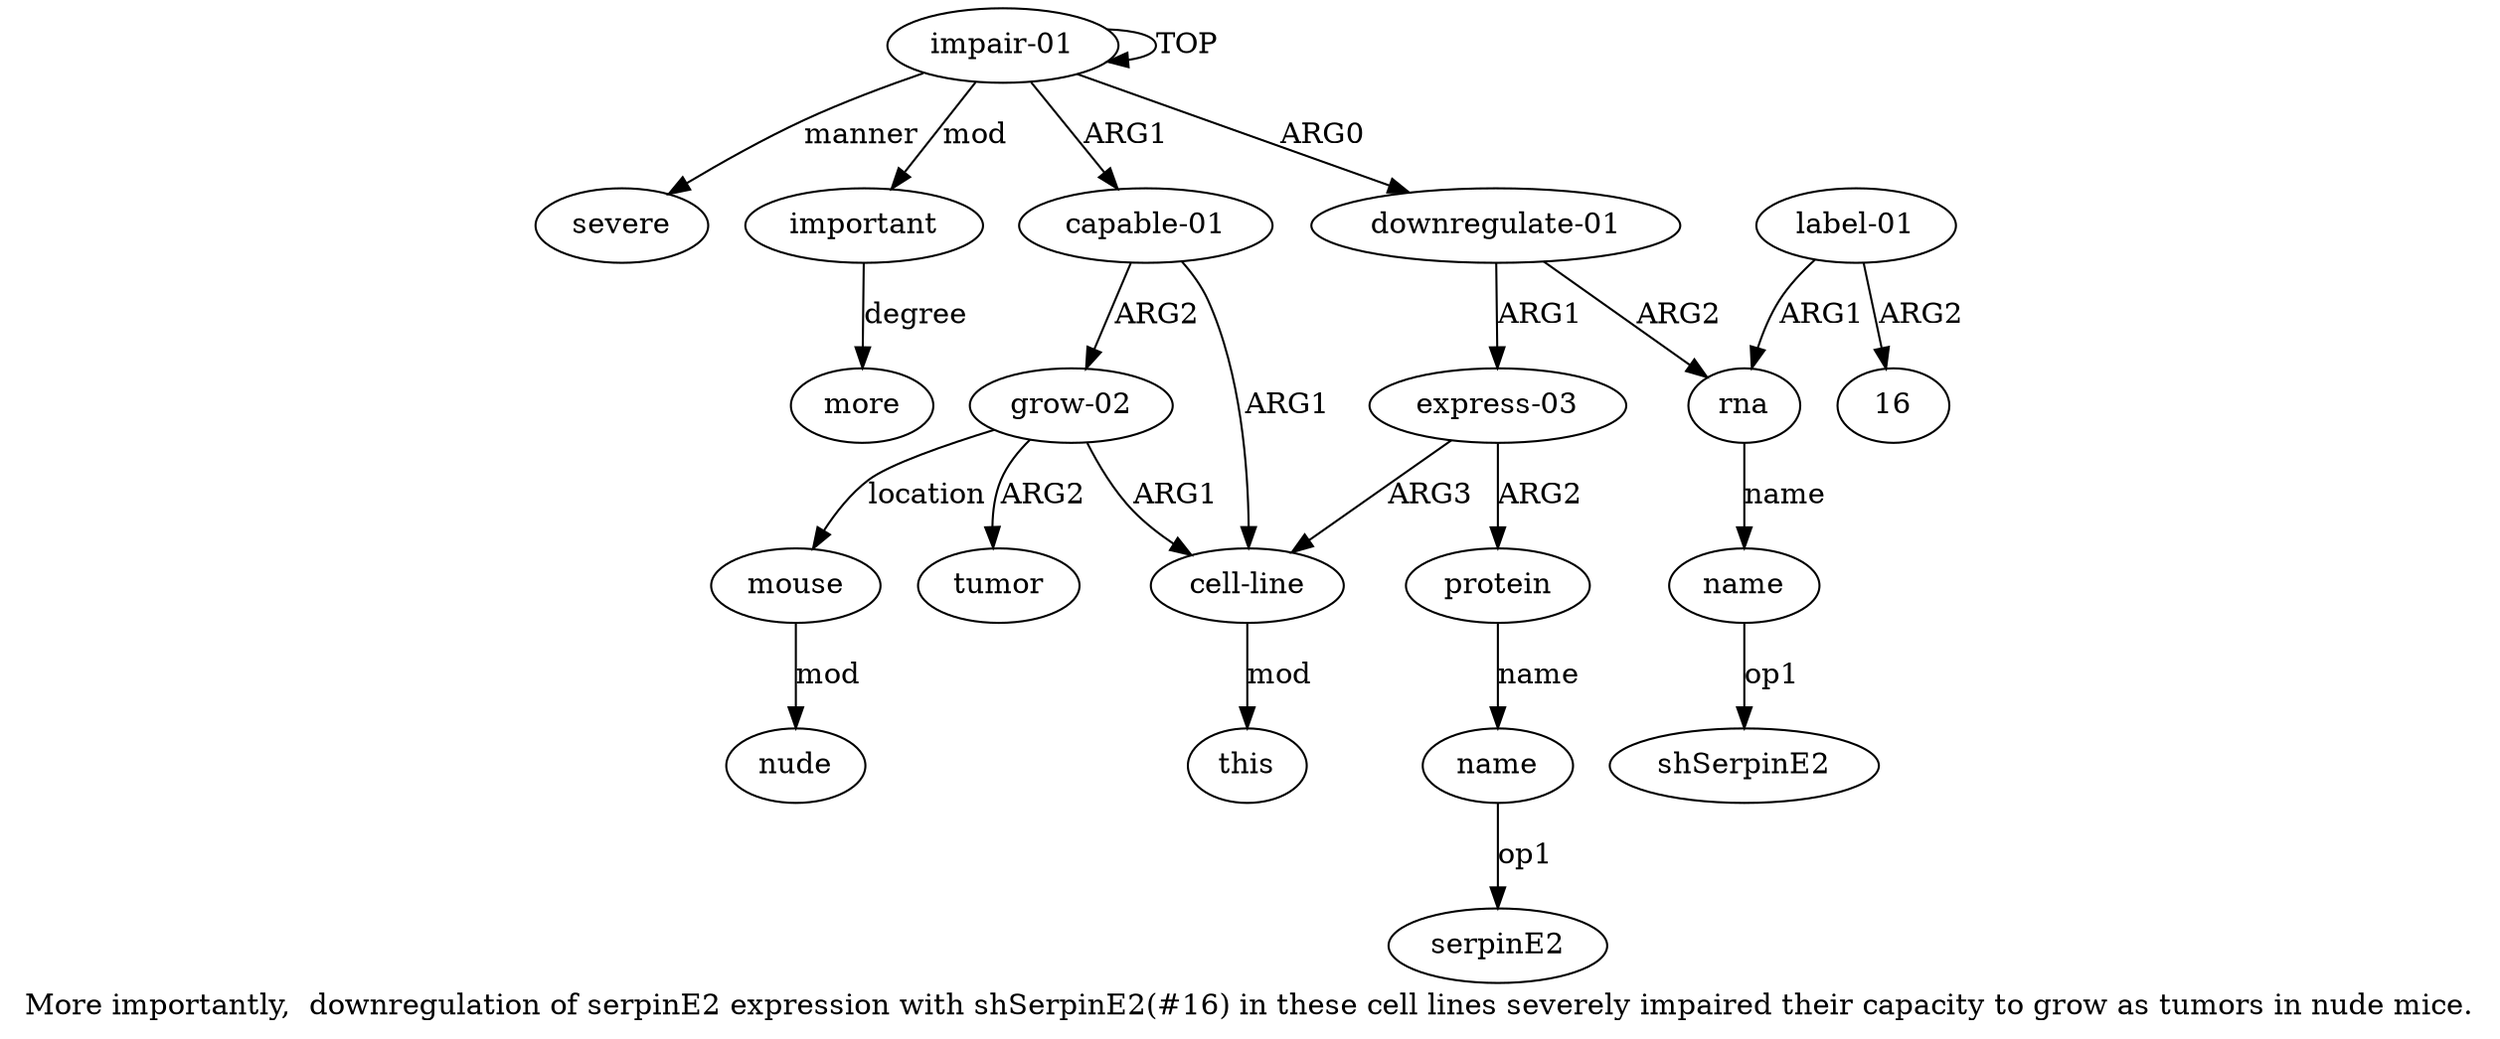 digraph  {
	graph [label="More importantly,  downregulation of serpinE2 expression with shSerpinE2(#16) in these cell lines severely impaired their capacity \
to grow as tumors in nude mice."];
	node [label="\N"];
	a15	 [color=black,
		gold_ind=15,
		gold_label=severe,
		label=severe,
		test_ind=15,
		test_label=severe];
	a14	 [color=black,
		gold_ind=14,
		gold_label=nude,
		label=nude,
		test_ind=14,
		test_label=nude];
	a17	 [color=black,
		gold_ind=17,
		gold_label=more,
		label=more,
		test_ind=17,
		test_label=more];
	a16	 [color=black,
		gold_ind=16,
		gold_label=important,
		label=important,
		test_ind=16,
		test_label=important];
	a16 -> a17 [key=0,
	color=black,
	gold_label=degree,
	label=degree,
	test_label=degree];
a11 [color=black,
	gold_ind=11,
	gold_label="grow-02",
	label="grow-02",
	test_ind=11,
	test_label="grow-02"];
a13 [color=black,
	gold_ind=13,
	gold_label=mouse,
	label=mouse,
	test_ind=13,
	test_label=mouse];
a11 -> a13 [key=0,
color=black,
gold_label=location,
label=location,
test_label=location];
a12 [color=black,
gold_ind=12,
gold_label=tumor,
label=tumor,
test_ind=12,
test_label=tumor];
a11 -> a12 [key=0,
color=black,
gold_label=ARG2,
label=ARG2,
test_label=ARG2];
a5 [color=black,
gold_ind=5,
gold_label="cell-line",
label="cell-line",
test_ind=5,
test_label="cell-line"];
a11 -> a5 [key=0,
color=black,
gold_label=ARG1,
label=ARG1,
test_label=ARG1];
a10 [color=black,
gold_ind=10,
gold_label="capable-01",
label="capable-01",
test_ind=10,
test_label="capable-01"];
a10 -> a11 [key=0,
color=black,
gold_label=ARG2,
label=ARG2,
test_label=ARG2];
a10 -> a5 [key=0,
color=black,
gold_label=ARG1,
label=ARG1,
test_label=ARG1];
a13 -> a14 [key=0,
color=black,
gold_label=mod,
label=mod,
test_label=mod];
"a9 16" [color=black,
gold_ind=-1,
gold_label=16,
label=16,
test_ind=-1,
test_label=16];
a1 [color=black,
gold_ind=1,
gold_label="downregulate-01",
label="downregulate-01",
test_ind=1,
test_label="downregulate-01"];
a2 [color=black,
gold_ind=2,
gold_label="express-03",
label="express-03",
test_ind=2,
test_label="express-03"];
a1 -> a2 [key=0,
color=black,
gold_label=ARG1,
label=ARG1,
test_label=ARG1];
a7 [color=black,
gold_ind=7,
gold_label=rna,
label=rna,
test_ind=7,
test_label=rna];
a1 -> a7 [key=0,
color=black,
gold_label=ARG2,
label=ARG2,
test_label=ARG2];
a0 [color=black,
gold_ind=0,
gold_label="impair-01",
label="impair-01",
test_ind=0,
test_label="impair-01"];
a0 -> a15 [key=0,
color=black,
gold_label=manner,
label=manner,
test_label=manner];
a0 -> a16 [key=0,
color=black,
gold_label=mod,
label=mod,
test_label=mod];
a0 -> a10 [key=0,
color=black,
gold_label=ARG1,
label=ARG1,
test_label=ARG1];
a0 -> a1 [key=0,
color=black,
gold_label=ARG0,
label=ARG0,
test_label=ARG0];
a0 -> a0 [key=0,
color=black,
gold_label=TOP,
label=TOP,
test_label=TOP];
a3 [color=black,
gold_ind=3,
gold_label=protein,
label=protein,
test_ind=3,
test_label=protein];
a4 [color=black,
gold_ind=4,
gold_label=name,
label=name,
test_ind=4,
test_label=name];
a3 -> a4 [key=0,
color=black,
gold_label=name,
label=name,
test_label=name];
a2 -> a3 [key=0,
color=black,
gold_label=ARG2,
label=ARG2,
test_label=ARG2];
a2 -> a5 [key=0,
color=black,
gold_label=ARG3,
label=ARG3,
test_label=ARG3];
a6 [color=black,
gold_ind=6,
gold_label=this,
label=this,
test_ind=6,
test_label=this];
a5 -> a6 [key=0,
color=black,
gold_label=mod,
label=mod,
test_label=mod];
"a4 serpinE2" [color=black,
gold_ind=-1,
gold_label=serpinE2,
label=serpinE2,
test_ind=-1,
test_label=serpinE2];
a4 -> "a4 serpinE2" [key=0,
color=black,
gold_label=op1,
label=op1,
test_label=op1];
a8 [color=black,
gold_ind=8,
gold_label=name,
label=name,
test_ind=8,
test_label=name];
a7 -> a8 [key=0,
color=black,
gold_label=name,
label=name,
test_label=name];
a9 [color=black,
gold_ind=9,
gold_label="label-01",
label="label-01",
test_ind=9,
test_label="label-01"];
a9 -> "a9 16" [key=0,
color=black,
gold_label=ARG2,
label=ARG2,
test_label=ARG2];
a9 -> a7 [key=0,
color=black,
gold_label=ARG1,
label=ARG1,
test_label=ARG1];
"a8 shSerpinE2" [color=black,
gold_ind=-1,
gold_label=shSerpinE2,
label=shSerpinE2,
test_ind=-1,
test_label=shSerpinE2];
a8 -> "a8 shSerpinE2" [key=0,
color=black,
gold_label=op1,
label=op1,
test_label=op1];
}
